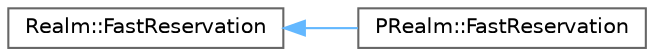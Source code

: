 digraph "Graphical Class Hierarchy"
{
 // LATEX_PDF_SIZE
  bgcolor="transparent";
  edge [fontname=Helvetica,fontsize=10,labelfontname=Helvetica,labelfontsize=10];
  node [fontname=Helvetica,fontsize=10,shape=box,height=0.2,width=0.4];
  rankdir="LR";
  Node0 [id="Node000000",label="Realm::FastReservation",height=0.2,width=0.4,color="grey40", fillcolor="white", style="filled",URL="$classRealm_1_1FastReservation.html",tooltip=" "];
  Node0 -> Node1 [id="edge149_Node000000_Node000001",dir="back",color="steelblue1",style="solid",tooltip=" "];
  Node1 [id="Node000001",label="PRealm::FastReservation",height=0.2,width=0.4,color="grey40", fillcolor="white", style="filled",URL="$classPRealm_1_1FastReservation.html",tooltip=" "];
}
